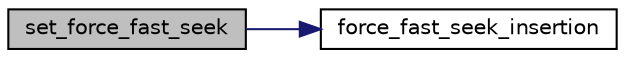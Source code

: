 digraph "set_force_fast_seek"
{
 // INTERACTIVE_SVG=YES
 // LATEX_PDF_SIZE
  bgcolor="transparent";
  edge [fontname="Helvetica",fontsize="10",labelfontname="Helvetica",labelfontsize="10"];
  node [fontname="Helvetica",fontsize="10",shape=record];
  rankdir="LR";
  Node1 [label="set_force_fast_seek",height=0.2,width=0.4,color="black", fillcolor="grey75", style="filled", fontcolor="black",tooltip=" "];
  Node1 -> Node2 [color="midnightblue",fontsize="10",style="solid",fontname="Helvetica"];
  Node2 [label="force_fast_seek_insertion",height=0.2,width=0.4,color="black",URL="$da/d30/stream__cfg_8c.html#a789e4829dacbc49e7780e655dcd7eff0",tooltip=" "];
}
